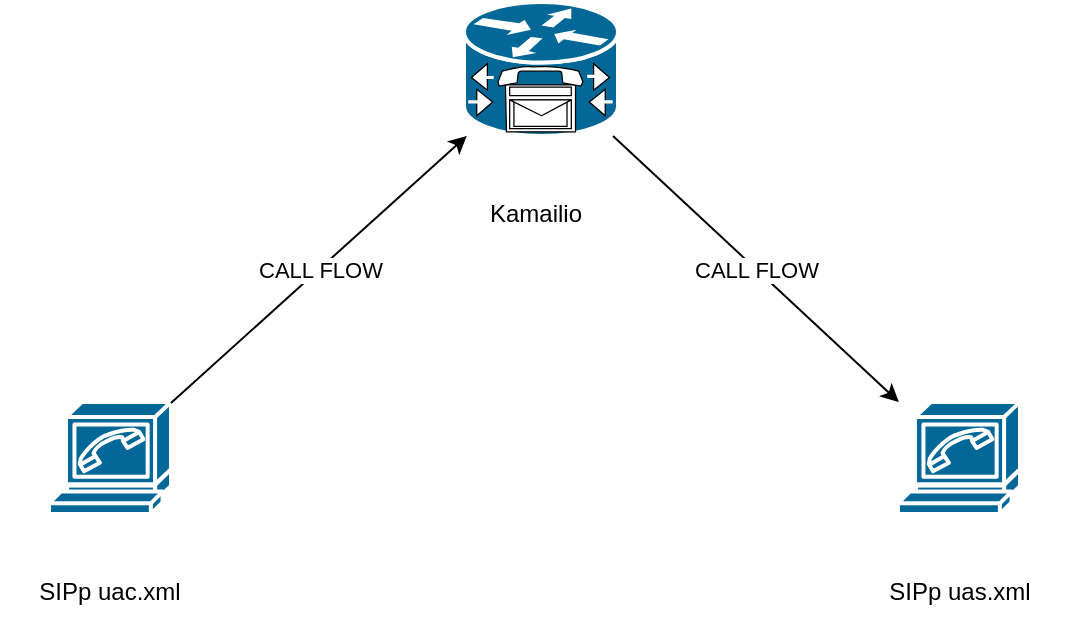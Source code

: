 <mxfile version="27.1.6">
  <diagram name="Страница — 1" id="Erw--blzMtKx47dPTSw3">
    <mxGraphModel dx="1576" dy="880" grid="1" gridSize="10" guides="1" tooltips="1" connect="1" arrows="1" fold="1" page="1" pageScale="1" pageWidth="1169" pageHeight="827" math="0" shadow="0">
      <root>
        <mxCell id="0" />
        <mxCell id="1" parent="0" />
        <mxCell id="3eAIcPBEeX4sZWYrnUCx-1" value="SIPp uac.xml" style="text;strokeColor=none;align=center;fillColor=none;html=1;verticalAlign=middle;whiteSpace=wrap;rounded=0;" vertex="1" parent="1">
          <mxGeometry x="317" y="539" width="110" height="30" as="geometry" />
        </mxCell>
        <mxCell id="3eAIcPBEeX4sZWYrnUCx-2" value="SIPp uas.xml" style="text;strokeColor=none;align=center;fillColor=none;html=1;verticalAlign=middle;whiteSpace=wrap;rounded=0;" vertex="1" parent="1">
          <mxGeometry x="741.5" y="539" width="110" height="30" as="geometry" />
        </mxCell>
        <mxCell id="3eAIcPBEeX4sZWYrnUCx-3" value="" style="shape=mxgraph.cisco.modems_and_phones.softphone;sketch=0;html=1;pointerEvents=1;dashed=0;fillColor=#036897;strokeColor=#ffffff;strokeWidth=2;verticalLabelPosition=bottom;verticalAlign=top;align=center;outlineConnect=0;" vertex="1" parent="1">
          <mxGeometry x="766" y="459" width="61" height="56" as="geometry" />
        </mxCell>
        <mxCell id="3eAIcPBEeX4sZWYrnUCx-4" value="" style="shape=mxgraph.cisco.modems_and_phones.softphone;sketch=0;html=1;pointerEvents=1;dashed=0;fillColor=#036897;strokeColor=#ffffff;strokeWidth=2;verticalLabelPosition=bottom;verticalAlign=top;align=center;outlineConnect=0;" vertex="1" parent="1">
          <mxGeometry x="341.5" y="459" width="61" height="56" as="geometry" />
        </mxCell>
        <mxCell id="3eAIcPBEeX4sZWYrnUCx-5" value="" style="shape=mxgraph.cisco.misc.cisco_unity_express;sketch=0;html=1;pointerEvents=1;dashed=0;fillColor=#036897;strokeColor=#ffffff;strokeWidth=2;verticalLabelPosition=bottom;verticalAlign=top;align=center;outlineConnect=0;" vertex="1" parent="1">
          <mxGeometry x="549" y="259" width="77" height="67" as="geometry" />
        </mxCell>
        <mxCell id="3eAIcPBEeX4sZWYrnUCx-6" value="" style="endArrow=classic;html=1;rounded=0;" edge="1" parent="1" source="3eAIcPBEeX4sZWYrnUCx-4" target="3eAIcPBEeX4sZWYrnUCx-5">
          <mxGeometry relative="1" as="geometry">
            <mxPoint x="541.5" y="419" as="sourcePoint" />
            <mxPoint x="701.5" y="419" as="targetPoint" />
          </mxGeometry>
        </mxCell>
        <mxCell id="3eAIcPBEeX4sZWYrnUCx-7" value="CALL FLOW" style="edgeLabel;resizable=0;html=1;;align=center;verticalAlign=middle;" connectable="0" vertex="1" parent="3eAIcPBEeX4sZWYrnUCx-6">
          <mxGeometry relative="1" as="geometry" />
        </mxCell>
        <mxCell id="3eAIcPBEeX4sZWYrnUCx-8" value="" style="endArrow=classic;html=1;rounded=0;" edge="1" parent="1" source="3eAIcPBEeX4sZWYrnUCx-5" target="3eAIcPBEeX4sZWYrnUCx-3">
          <mxGeometry relative="1" as="geometry">
            <mxPoint x="541.5" y="419" as="sourcePoint" />
            <mxPoint x="701.5" y="419" as="targetPoint" />
          </mxGeometry>
        </mxCell>
        <mxCell id="3eAIcPBEeX4sZWYrnUCx-9" value="CALL FLOW" style="edgeLabel;resizable=0;html=1;;align=center;verticalAlign=middle;" connectable="0" vertex="1" parent="3eAIcPBEeX4sZWYrnUCx-8">
          <mxGeometry relative="1" as="geometry" />
        </mxCell>
        <mxCell id="3eAIcPBEeX4sZWYrnUCx-10" value="Kamailio" style="text;strokeColor=none;align=center;fillColor=none;html=1;verticalAlign=middle;whiteSpace=wrap;rounded=0;" vertex="1" parent="1">
          <mxGeometry x="555" y="350" width="60" height="30" as="geometry" />
        </mxCell>
      </root>
    </mxGraphModel>
  </diagram>
</mxfile>
